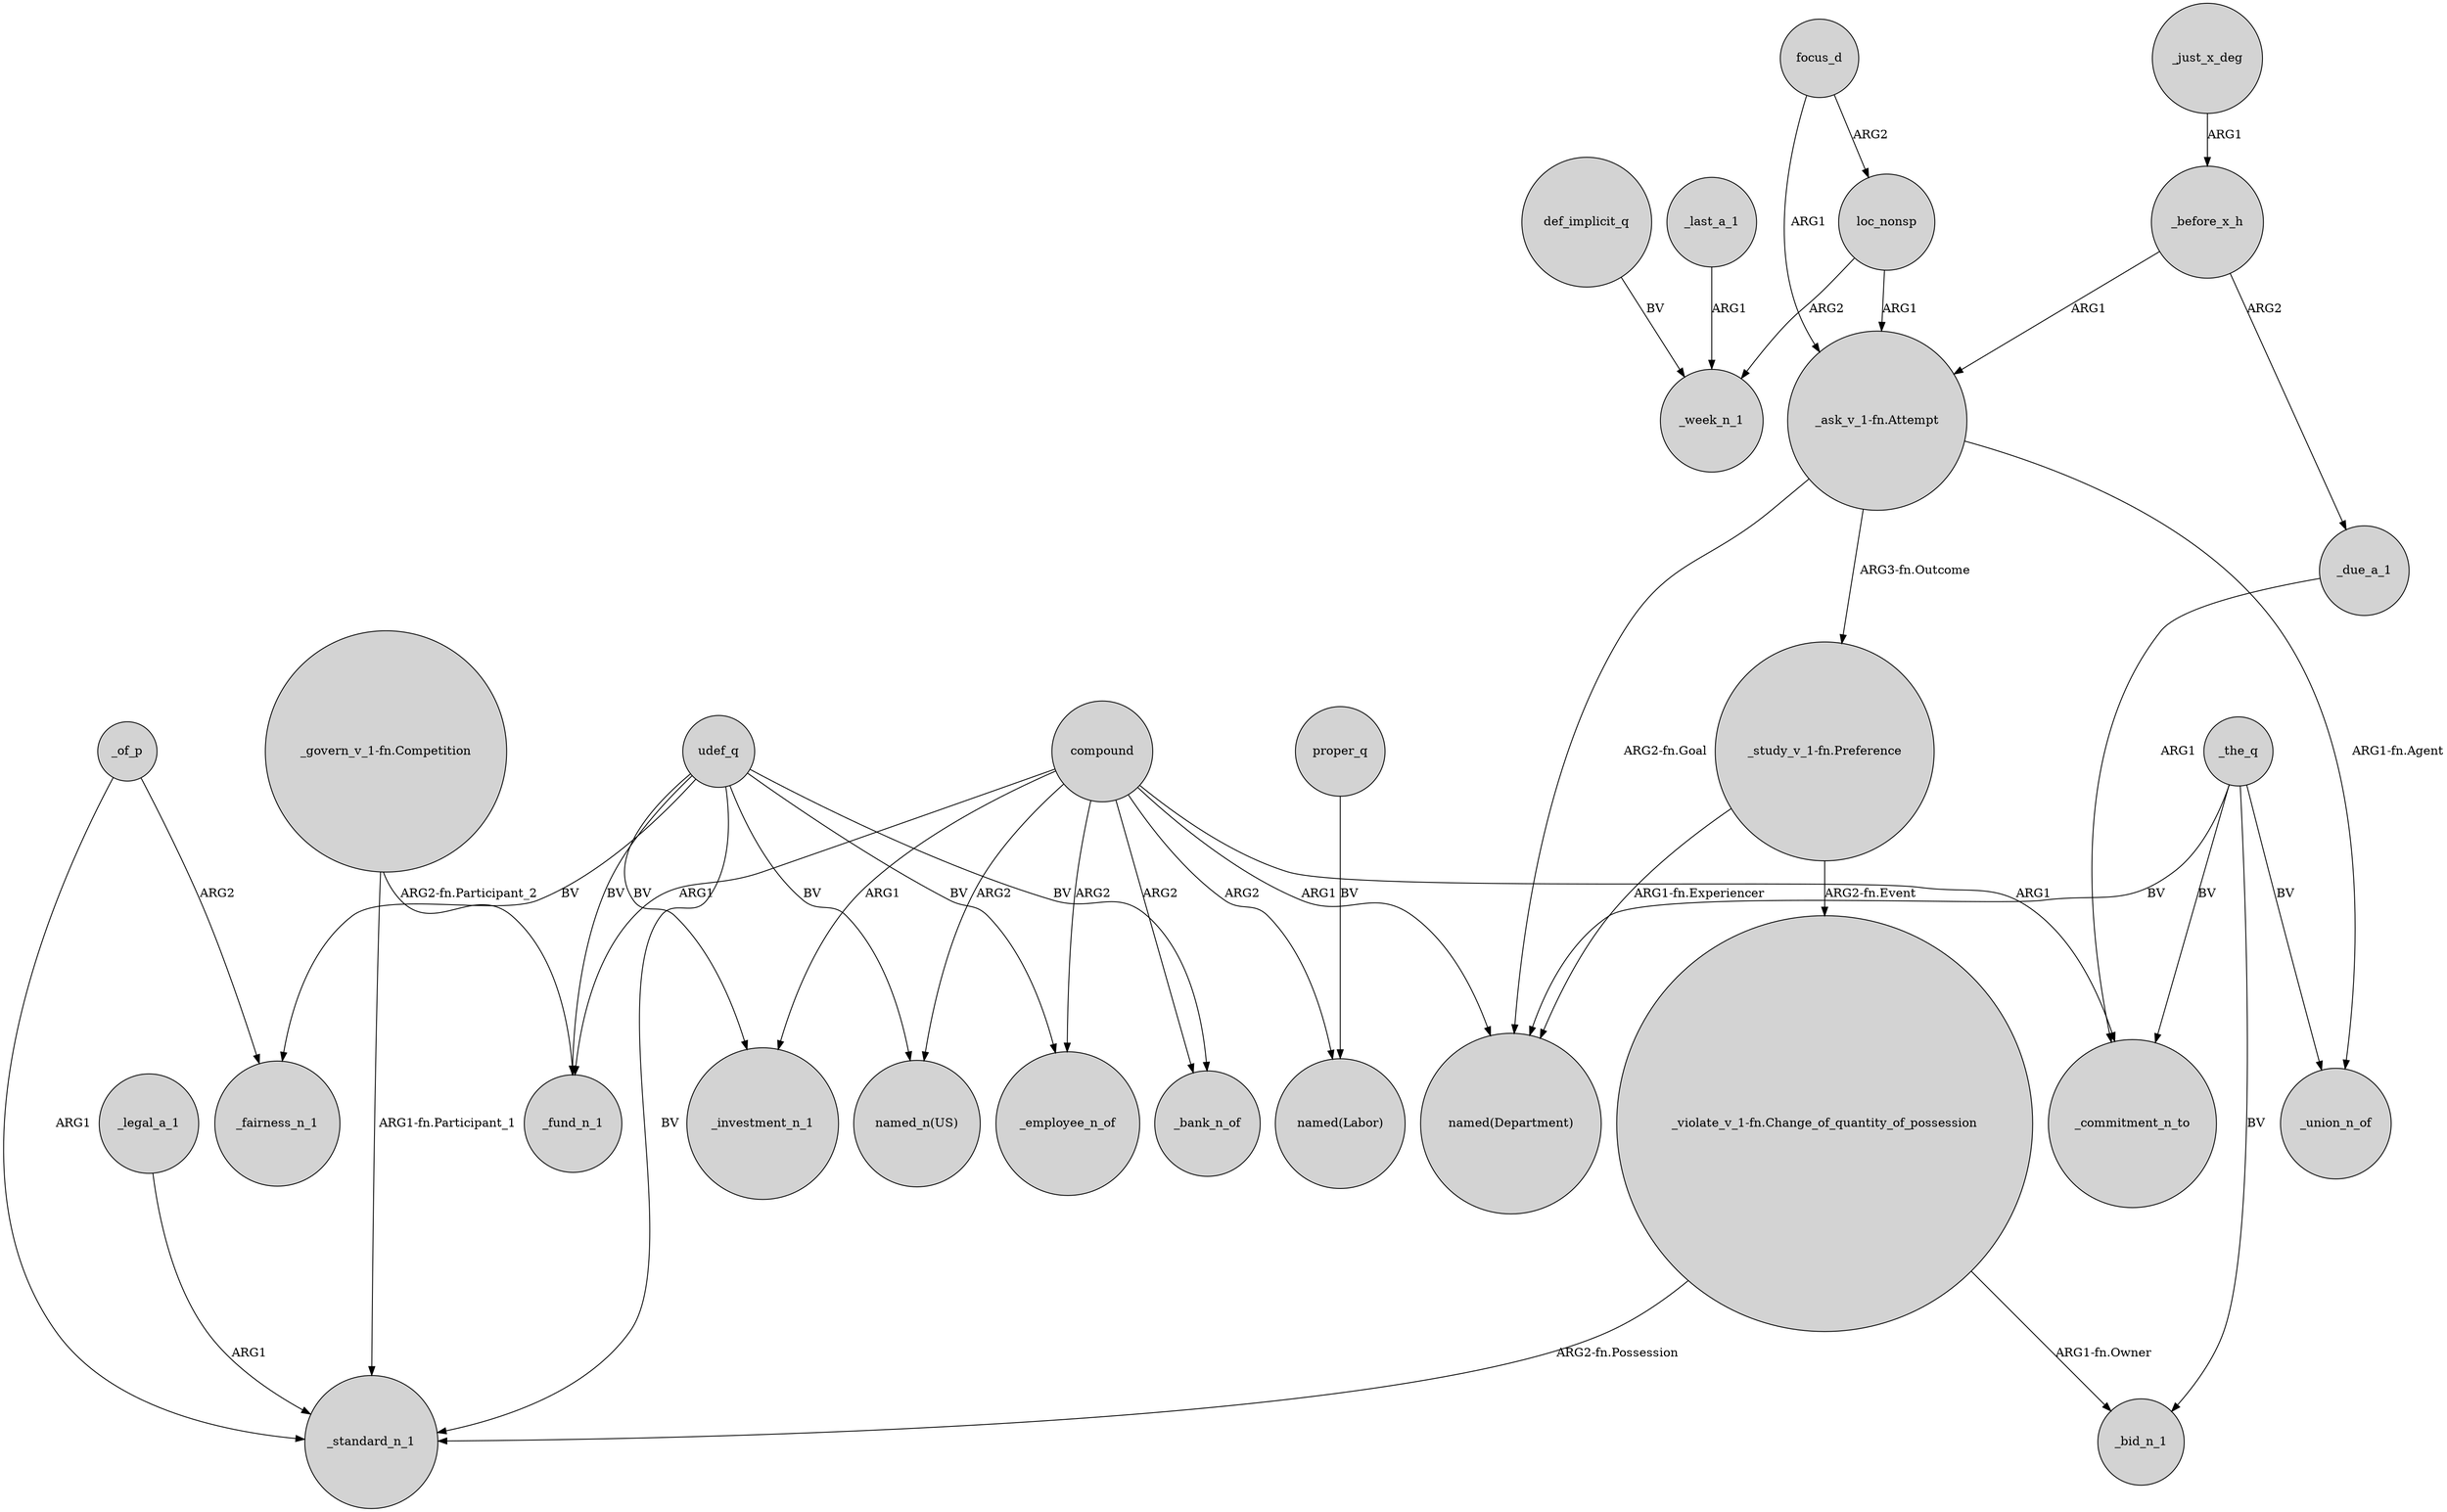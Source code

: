 digraph {
	node [shape=circle style=filled]
	compound -> _fund_n_1 [label=ARG1]
	_due_a_1 -> _commitment_n_to [label=ARG1]
	_legal_a_1 -> _standard_n_1 [label=ARG1]
	"_study_v_1-fn.Preference" -> "named(Department)" [label="ARG1-fn.Experiencer"]
	"_ask_v_1-fn.Attempt" -> "named(Department)" [label="ARG2-fn.Goal"]
	compound -> _investment_n_1 [label=ARG1]
	"_ask_v_1-fn.Attempt" -> _union_n_of [label="ARG1-fn.Agent"]
	udef_q -> _fund_n_1 [label=BV]
	_the_q -> "named(Department)" [label=BV]
	_before_x_h -> "_ask_v_1-fn.Attempt" [label=ARG1]
	_the_q -> _commitment_n_to [label=BV]
	udef_q -> _bank_n_of [label=BV]
	loc_nonsp -> _week_n_1 [label=ARG2]
	compound -> _bank_n_of [label=ARG2]
	focus_d -> loc_nonsp [label=ARG2]
	_of_p -> _standard_n_1 [label=ARG1]
	_just_x_deg -> _before_x_h [label=ARG1]
	"_govern_v_1-fn.Competition" -> _fund_n_1 [label="ARG2-fn.Participant_2"]
	"_ask_v_1-fn.Attempt" -> "_study_v_1-fn.Preference" [label="ARG3-fn.Outcome"]
	loc_nonsp -> "_ask_v_1-fn.Attempt" [label=ARG1]
	compound -> _commitment_n_to [label=ARG1]
	"_violate_v_1-fn.Change_of_quantity_of_possession" -> _standard_n_1 [label="ARG2-fn.Possession"]
	proper_q -> "named(Labor)" [label=BV]
	_of_p -> _fairness_n_1 [label=ARG2]
	_last_a_1 -> _week_n_1 [label=ARG1]
	compound -> "named(Department)" [label=ARG1]
	focus_d -> "_ask_v_1-fn.Attempt" [label=ARG1]
	_the_q -> _union_n_of [label=BV]
	def_implicit_q -> _week_n_1 [label=BV]
	udef_q -> _standard_n_1 [label=BV]
	udef_q -> _investment_n_1 [label=BV]
	udef_q -> _fairness_n_1 [label=BV]
	"_study_v_1-fn.Preference" -> "_violate_v_1-fn.Change_of_quantity_of_possession" [label="ARG2-fn.Event"]
	compound -> "named(Labor)" [label=ARG2]
	compound -> _employee_n_of [label=ARG2]
	"_violate_v_1-fn.Change_of_quantity_of_possession" -> _bid_n_1 [label="ARG1-fn.Owner"]
	_before_x_h -> _due_a_1 [label=ARG2]
	"_govern_v_1-fn.Competition" -> _standard_n_1 [label="ARG1-fn.Participant_1"]
	udef_q -> _employee_n_of [label=BV]
	compound -> "named_n(US)" [label=ARG2]
	udef_q -> "named_n(US)" [label=BV]
	_the_q -> _bid_n_1 [label=BV]
}
